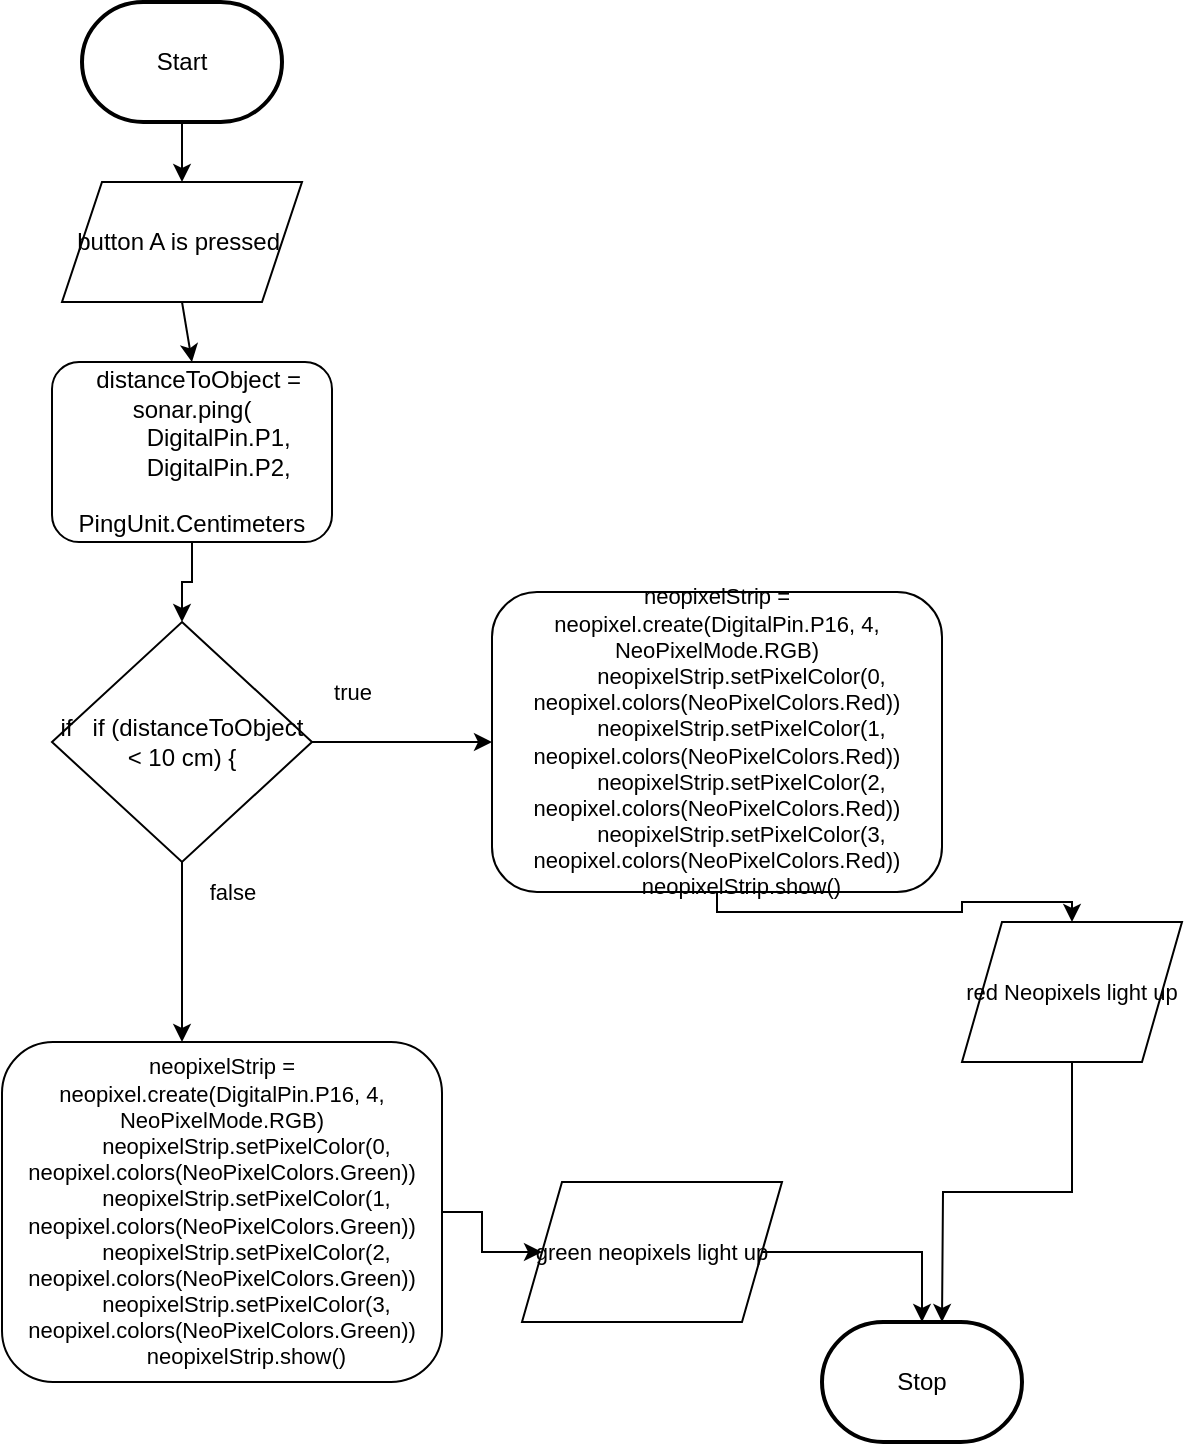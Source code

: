 <mxfile>
    <diagram id="HIP3nbAZw_EuaXWnEj3U" name="Page-1">
        <mxGraphModel dx="606" dy="512" grid="1" gridSize="10" guides="1" tooltips="1" connect="1" arrows="1" fold="1" page="1" pageScale="1" pageWidth="850" pageHeight="1100" math="0" shadow="0">
            <root>
                <mxCell id="0"/>
                <mxCell id="1" parent="0"/>
                <mxCell id="7" style="edgeStyle=none;html=1;exitX=0.5;exitY=1;exitDx=0;exitDy=0;exitPerimeter=0;entryX=0.5;entryY=0;entryDx=0;entryDy=0;" edge="1" parent="1" source="2" target="5">
                    <mxGeometry relative="1" as="geometry"/>
                </mxCell>
                <mxCell id="2" value="Start" style="strokeWidth=2;html=1;shape=mxgraph.flowchart.terminator;whiteSpace=wrap;" parent="1" vertex="1">
                    <mxGeometry x="110" y="60" width="100" height="60" as="geometry"/>
                </mxCell>
                <mxCell id="3" value="Stop" style="strokeWidth=2;html=1;shape=mxgraph.flowchart.terminator;whiteSpace=wrap;" parent="1" vertex="1">
                    <mxGeometry x="480" y="720" width="100" height="60" as="geometry"/>
                </mxCell>
                <mxCell id="8" style="edgeStyle=none;html=1;exitX=0.5;exitY=1;exitDx=0;exitDy=0;entryX=0.5;entryY=0;entryDx=0;entryDy=0;" edge="1" parent="1" source="5" target="6">
                    <mxGeometry relative="1" as="geometry"/>
                </mxCell>
                <mxCell id="5" value="button A is pressed&amp;nbsp;" style="shape=parallelogram;perimeter=parallelogramPerimeter;whiteSpace=wrap;html=1;fixedSize=1;" vertex="1" parent="1">
                    <mxGeometry x="100" y="150" width="120" height="60" as="geometry"/>
                </mxCell>
                <mxCell id="12" style="edgeStyle=orthogonalEdgeStyle;html=1;exitX=0.5;exitY=1;exitDx=0;exitDy=0;entryX=0.5;entryY=0;entryDx=0;entryDy=0;rounded=0;" edge="1" parent="1" source="6" target="11">
                    <mxGeometry relative="1" as="geometry"/>
                </mxCell>
                <mxCell id="6" value="&lt;div&gt;&amp;nbsp; distanceToObject = sonar.ping(&lt;/div&gt;&lt;div&gt;&amp;nbsp; &amp;nbsp; &amp;nbsp; &amp;nbsp; DigitalPin.P1,&lt;/div&gt;&lt;div&gt;&amp;nbsp; &amp;nbsp; &amp;nbsp; &amp;nbsp; DigitalPin.P2,&lt;/div&gt;&lt;div&gt;&amp;nbsp; &amp;nbsp; &amp;nbsp; &amp;nbsp; PingUnit.Centimeters&lt;/div&gt;" style="rounded=1;whiteSpace=wrap;html=1;" vertex="1" parent="1">
                    <mxGeometry x="95" y="240" width="140" height="90" as="geometry"/>
                </mxCell>
                <mxCell id="14" style="edgeStyle=orthogonalEdgeStyle;shape=connector;rounded=0;html=1;exitX=1;exitY=0.5;exitDx=0;exitDy=0;labelBackgroundColor=default;strokeColor=default;fontFamily=Helvetica;fontSize=11;fontColor=default;endArrow=classic;entryX=0;entryY=0.5;entryDx=0;entryDy=0;" edge="1" parent="1" source="11" target="19">
                    <mxGeometry relative="1" as="geometry">
                        <mxPoint x="360" y="430" as="targetPoint"/>
                    </mxGeometry>
                </mxCell>
                <mxCell id="17" style="edgeStyle=orthogonalEdgeStyle;shape=connector;rounded=0;html=1;exitX=0.5;exitY=1;exitDx=0;exitDy=0;labelBackgroundColor=default;strokeColor=default;fontFamily=Helvetica;fontSize=11;fontColor=default;endArrow=classic;" edge="1" parent="1" source="11">
                    <mxGeometry relative="1" as="geometry">
                        <mxPoint x="160" y="580" as="targetPoint"/>
                    </mxGeometry>
                </mxCell>
                <mxCell id="11" value="if&amp;nbsp;&amp;nbsp;&amp;nbsp;if (distanceToObject &amp;lt; 10 cm) {" style="rhombus;whiteSpace=wrap;html=1;" vertex="1" parent="1">
                    <mxGeometry x="95" y="370" width="130" height="120" as="geometry"/>
                </mxCell>
                <mxCell id="15" value="true" style="text;html=1;align=center;verticalAlign=middle;resizable=0;points=[];autosize=1;strokeColor=none;fillColor=none;fontSize=11;fontFamily=Helvetica;fontColor=default;" vertex="1" parent="1">
                    <mxGeometry x="225" y="390" width="40" height="30" as="geometry"/>
                </mxCell>
                <mxCell id="16" value="false" style="text;html=1;align=center;verticalAlign=middle;resizable=0;points=[];autosize=1;strokeColor=none;fillColor=none;fontSize=11;fontFamily=Helvetica;fontColor=default;" vertex="1" parent="1">
                    <mxGeometry x="160" y="490" width="50" height="30" as="geometry"/>
                </mxCell>
                <mxCell id="23" style="edgeStyle=orthogonalEdgeStyle;shape=connector;rounded=0;html=1;exitX=1;exitY=0.5;exitDx=0;exitDy=0;labelBackgroundColor=default;strokeColor=default;fontFamily=Helvetica;fontSize=11;fontColor=default;endArrow=classic;" edge="1" parent="1" source="18" target="20">
                    <mxGeometry relative="1" as="geometry"/>
                </mxCell>
                <mxCell id="18" value="&lt;div&gt;neopixelStrip = neopixel.create(DigitalPin.P16, 4, NeoPixelMode.RGB)&lt;/div&gt;&lt;div&gt;&amp;nbsp; &amp;nbsp; &amp;nbsp; &amp;nbsp; neopixelStrip.setPixelColor(0, neopixel.colors(NeoPixelColors.Green))&lt;/div&gt;&lt;div&gt;&amp;nbsp; &amp;nbsp; &amp;nbsp; &amp;nbsp; neopixelStrip.setPixelColor(1, neopixel.colors(NeoPixelColors.Green))&lt;/div&gt;&lt;div&gt;&amp;nbsp; &amp;nbsp; &amp;nbsp; &amp;nbsp; neopixelStrip.setPixelColor(2, neopixel.colors(NeoPixelColors.Green))&lt;/div&gt;&lt;div&gt;&amp;nbsp; &amp;nbsp; &amp;nbsp; &amp;nbsp; neopixelStrip.setPixelColor(3, neopixel.colors(NeoPixelColors.Green))&lt;/div&gt;&lt;div&gt;&amp;nbsp; &amp;nbsp; &amp;nbsp; &amp;nbsp; neopixelStrip.show()&lt;/div&gt;" style="rounded=1;whiteSpace=wrap;html=1;fontFamily=Helvetica;fontSize=11;fontColor=default;" vertex="1" parent="1">
                    <mxGeometry x="70" y="580" width="220" height="170" as="geometry"/>
                </mxCell>
                <mxCell id="22" style="edgeStyle=orthogonalEdgeStyle;shape=connector;rounded=0;html=1;exitX=0.5;exitY=1;exitDx=0;exitDy=0;labelBackgroundColor=default;strokeColor=default;fontFamily=Helvetica;fontSize=11;fontColor=default;endArrow=classic;" edge="1" parent="1" source="19" target="21">
                    <mxGeometry relative="1" as="geometry"/>
                </mxCell>
                <mxCell id="19" value="&lt;div&gt;neopixelStrip = neopixel.create(DigitalPin.P16, 4, NeoPixelMode.RGB)&lt;/div&gt;&lt;div&gt;&amp;nbsp; &amp;nbsp; &amp;nbsp; &amp;nbsp; neopixelStrip.setPixelColor(0, neopixel.colors(NeoPixelColors.Red))&lt;/div&gt;&lt;div&gt;&amp;nbsp; &amp;nbsp; &amp;nbsp; &amp;nbsp; neopixelStrip.setPixelColor(1, neopixel.colors(NeoPixelColors.Red))&lt;/div&gt;&lt;div&gt;&amp;nbsp; &amp;nbsp; &amp;nbsp; &amp;nbsp; neopixelStrip.setPixelColor(2, neopixel.colors(NeoPixelColors.Red))&lt;/div&gt;&lt;div&gt;&amp;nbsp; &amp;nbsp; &amp;nbsp; &amp;nbsp; neopixelStrip.setPixelColor(3, neopixel.colors(NeoPixelColors.Red))&lt;/div&gt;&lt;div&gt;&amp;nbsp; &amp;nbsp; &amp;nbsp; &amp;nbsp; neopixelStrip.show()&lt;/div&gt;" style="rounded=1;whiteSpace=wrap;html=1;fontFamily=Helvetica;fontSize=11;fontColor=default;" vertex="1" parent="1">
                    <mxGeometry x="315" y="355" width="225" height="150" as="geometry"/>
                </mxCell>
                <mxCell id="25" style="edgeStyle=orthogonalEdgeStyle;shape=connector;rounded=0;html=1;exitX=1;exitY=0.5;exitDx=0;exitDy=0;entryX=0.5;entryY=0;entryDx=0;entryDy=0;entryPerimeter=0;labelBackgroundColor=default;strokeColor=default;fontFamily=Helvetica;fontSize=11;fontColor=default;endArrow=classic;" edge="1" parent="1" source="20" target="3">
                    <mxGeometry relative="1" as="geometry"/>
                </mxCell>
                <mxCell id="20" value="green neopixels light up" style="shape=parallelogram;perimeter=parallelogramPerimeter;whiteSpace=wrap;html=1;fixedSize=1;fontFamily=Helvetica;fontSize=11;fontColor=default;" vertex="1" parent="1">
                    <mxGeometry x="330" y="650" width="130" height="70" as="geometry"/>
                </mxCell>
                <mxCell id="26" style="edgeStyle=orthogonalEdgeStyle;shape=connector;rounded=0;html=1;exitX=0.5;exitY=1;exitDx=0;exitDy=0;labelBackgroundColor=default;strokeColor=default;fontFamily=Helvetica;fontSize=11;fontColor=default;endArrow=classic;" edge="1" parent="1" source="21">
                    <mxGeometry relative="1" as="geometry">
                        <mxPoint x="540" y="720" as="targetPoint"/>
                    </mxGeometry>
                </mxCell>
                <mxCell id="21" value="red Neopixels light up" style="shape=parallelogram;perimeter=parallelogramPerimeter;whiteSpace=wrap;html=1;fixedSize=1;fontFamily=Helvetica;fontSize=11;fontColor=default;" vertex="1" parent="1">
                    <mxGeometry x="550" y="520" width="110" height="70" as="geometry"/>
                </mxCell>
            </root>
        </mxGraphModel>
    </diagram>
</mxfile>